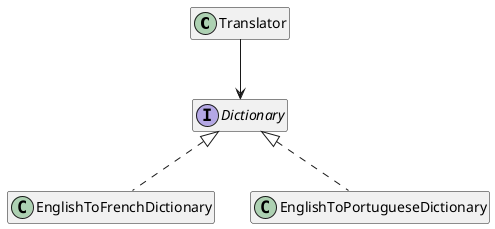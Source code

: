 @startuml

hide empty members

Class Translator
Interface Dictionary
Class EnglishToFrenchDictionary
Class EnglishToPortugueseDictionary

Translator --> Dictionary
Dictionary <|.. EnglishToFrenchDictionary
Dictionary <|.. EnglishToPortugueseDictionary

@enduml